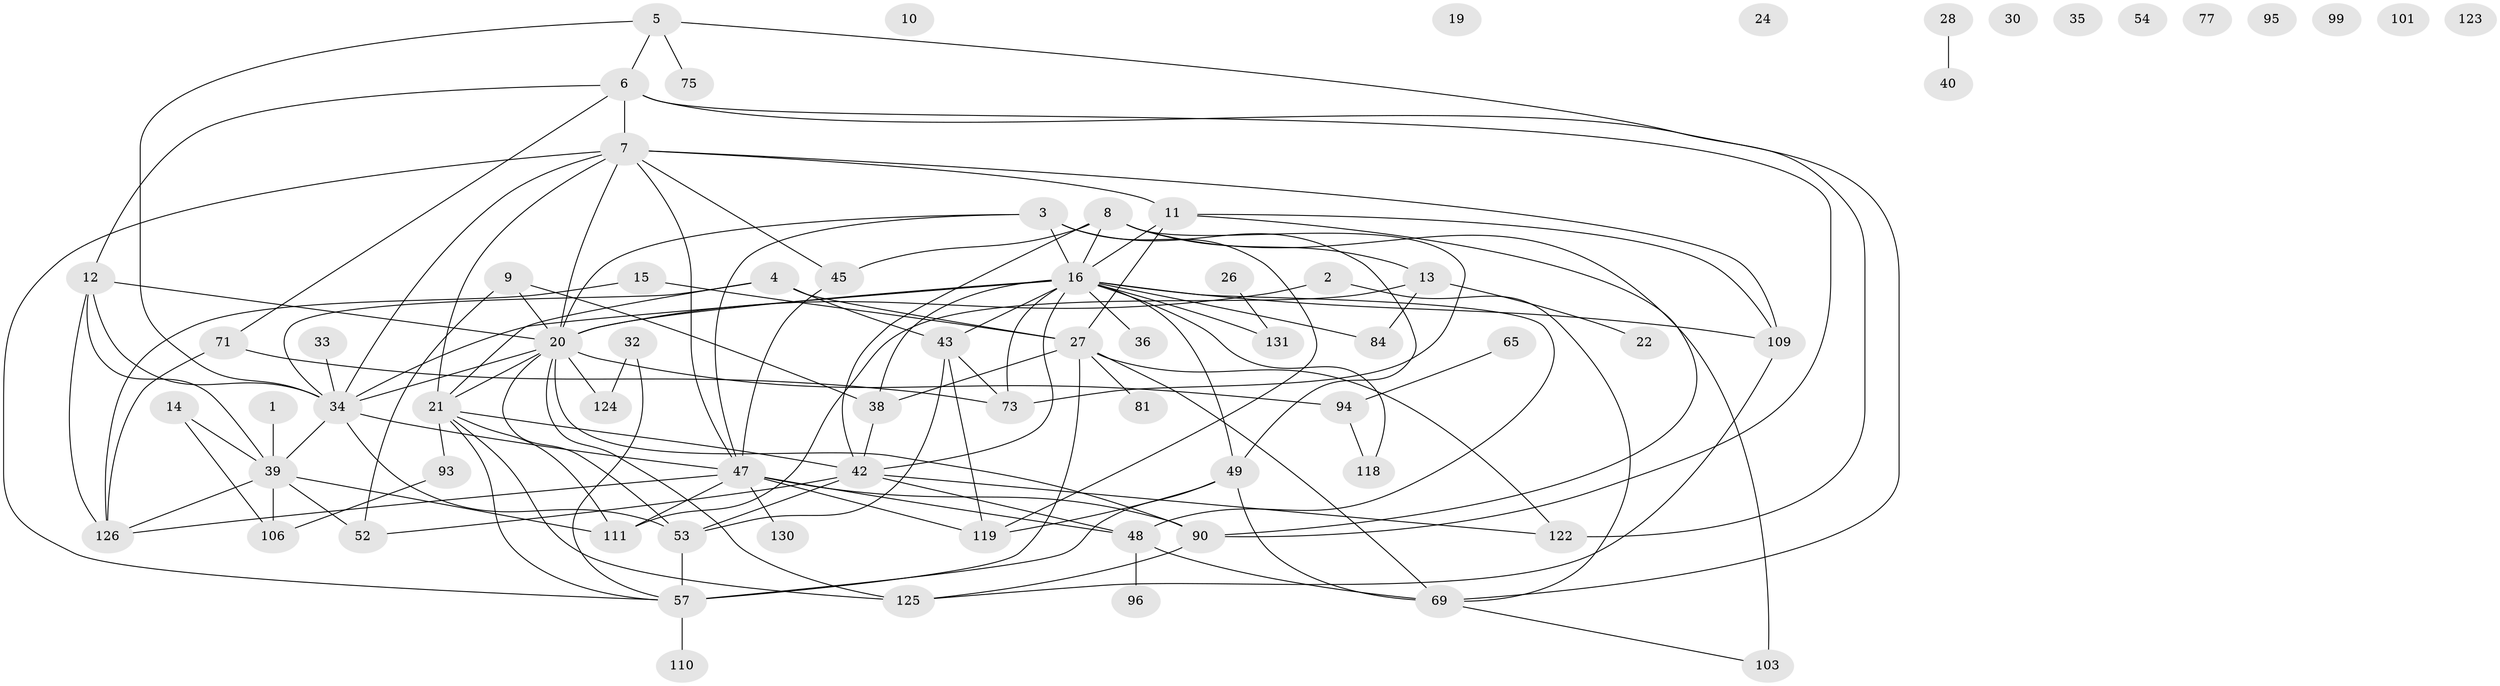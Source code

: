 // original degree distribution, {1: 0.16551724137931034, 2: 0.18620689655172415, 3: 0.23448275862068965, 7: 0.027586206896551724, 4: 0.21379310344827587, 0: 0.07586206896551724, 6: 0.041379310344827586, 5: 0.05517241379310345}
// Generated by graph-tools (version 1.1) at 2025/13/03/09/25 04:13:02]
// undirected, 72 vertices, 125 edges
graph export_dot {
graph [start="1"]
  node [color=gray90,style=filled];
  1;
  2 [super="+140"];
  3 [super="+76"];
  4 [super="+107+50+121"];
  5 [super="+46"];
  6 [super="+112+31+64+25+78"];
  7 [super="+23"];
  8 [super="+17+85+68"];
  9 [super="+60"];
  10;
  11 [super="+59+41"];
  12 [super="+63"];
  13;
  14;
  15 [super="+128+74"];
  16 [super="+61+133+18+82"];
  19;
  20 [super="+100+79"];
  21 [super="+104+105"];
  22 [super="+29"];
  24;
  26;
  27 [super="+88+37"];
  28;
  30;
  32 [super="+97"];
  33 [super="+56"];
  34 [super="+58+120+70+137"];
  35;
  36;
  38 [super="+67"];
  39 [super="+66+44"];
  40;
  42 [super="+102+134"];
  43 [super="+80"];
  45 [super="+51"];
  47 [super="+145+72"];
  48 [super="+113"];
  49 [super="+83+55"];
  52 [super="+115"];
  53 [super="+139"];
  54;
  57 [super="+62+92"];
  65;
  69 [super="+91+89"];
  71 [super="+136+117"];
  73;
  75;
  77;
  81;
  84;
  90;
  93;
  94;
  95;
  96;
  99;
  101;
  103;
  106;
  109;
  110;
  111;
  118;
  119;
  122;
  123;
  124;
  125;
  126;
  130;
  131 [super="+142"];
  1 -- 39;
  2 -- 69;
  2 -- 20;
  3 -- 119;
  3 -- 16;
  3 -- 49;
  3 -- 47;
  3 -- 20;
  4 -- 34;
  4 -- 43;
  4 -- 27;
  4 -- 21;
  5 -- 75;
  5 -- 122;
  5 -- 34;
  5 -- 6;
  6 -- 7;
  6 -- 90;
  6 -- 12;
  6 -- 71;
  6 -- 69;
  7 -- 109;
  7 -- 47;
  7 -- 21;
  7 -- 34;
  7 -- 57;
  7 -- 11;
  7 -- 45;
  7 -- 20;
  8 -- 13;
  8 -- 16;
  8 -- 73;
  8 -- 103;
  8 -- 42;
  8 -- 45;
  9 -- 52;
  9 -- 38 [weight=2];
  9 -- 20;
  11 -- 16;
  11 -- 109;
  11 -- 90;
  11 -- 27;
  12 -- 126;
  12 -- 34;
  12 -- 39;
  12 -- 20;
  13 -- 84;
  13 -- 111;
  13 -- 22;
  14 -- 106;
  14 -- 39;
  15 -- 126 [weight=2];
  15 -- 27;
  16 -- 38 [weight=2];
  16 -- 73;
  16 -- 109;
  16 -- 49;
  16 -- 48;
  16 -- 118;
  16 -- 131;
  16 -- 84;
  16 -- 34;
  16 -- 42;
  16 -- 43 [weight=2];
  16 -- 36;
  16 -- 20;
  20 -- 90;
  20 -- 53;
  20 -- 125;
  20 -- 34;
  20 -- 124;
  20 -- 94;
  20 -- 21;
  21 -- 42;
  21 -- 125;
  21 -- 57;
  21 -- 93;
  21 -- 111;
  26 -- 131;
  27 -- 81;
  27 -- 57;
  27 -- 69;
  27 -- 38;
  27 -- 122;
  28 -- 40;
  32 -- 124;
  32 -- 57;
  33 -- 34;
  34 -- 53;
  34 -- 47;
  34 -- 39;
  38 -- 42;
  39 -- 126;
  39 -- 52;
  39 -- 106;
  39 -- 111;
  42 -- 53;
  42 -- 122;
  42 -- 52;
  42 -- 48;
  43 -- 53;
  43 -- 119;
  43 -- 73;
  45 -- 47;
  47 -- 111;
  47 -- 126;
  47 -- 119;
  47 -- 130;
  47 -- 90;
  47 -- 48;
  48 -- 69;
  48 -- 96;
  49 -- 119;
  49 -- 57 [weight=2];
  49 -- 69;
  53 -- 57;
  57 -- 110;
  65 -- 94;
  69 -- 103;
  71 -- 73;
  71 -- 126;
  90 -- 125;
  93 -- 106;
  94 -- 118;
  109 -- 125;
}
